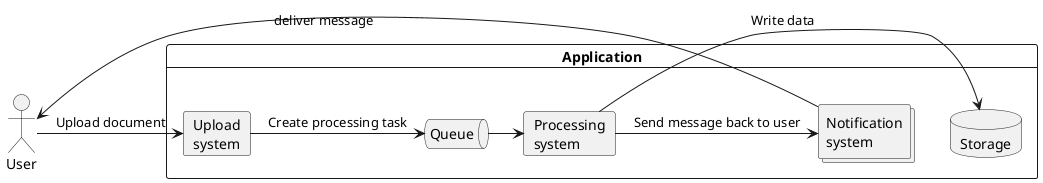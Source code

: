 @startuml

actor User as user

card Application as app {
    card "Upload\nsystem" as upload
    card "Processing\nsystem" as processor
    database Storage as storage
    collections "Notification\nsystem" as notificator
    queue Queue as queue

}

user -> upload: Upload document
upload -> queue: Create processing task
queue -> processor

processor -> storage: Write data
processor -> notificator: Send message back to user
notificator -> user: deliver message

@enduml